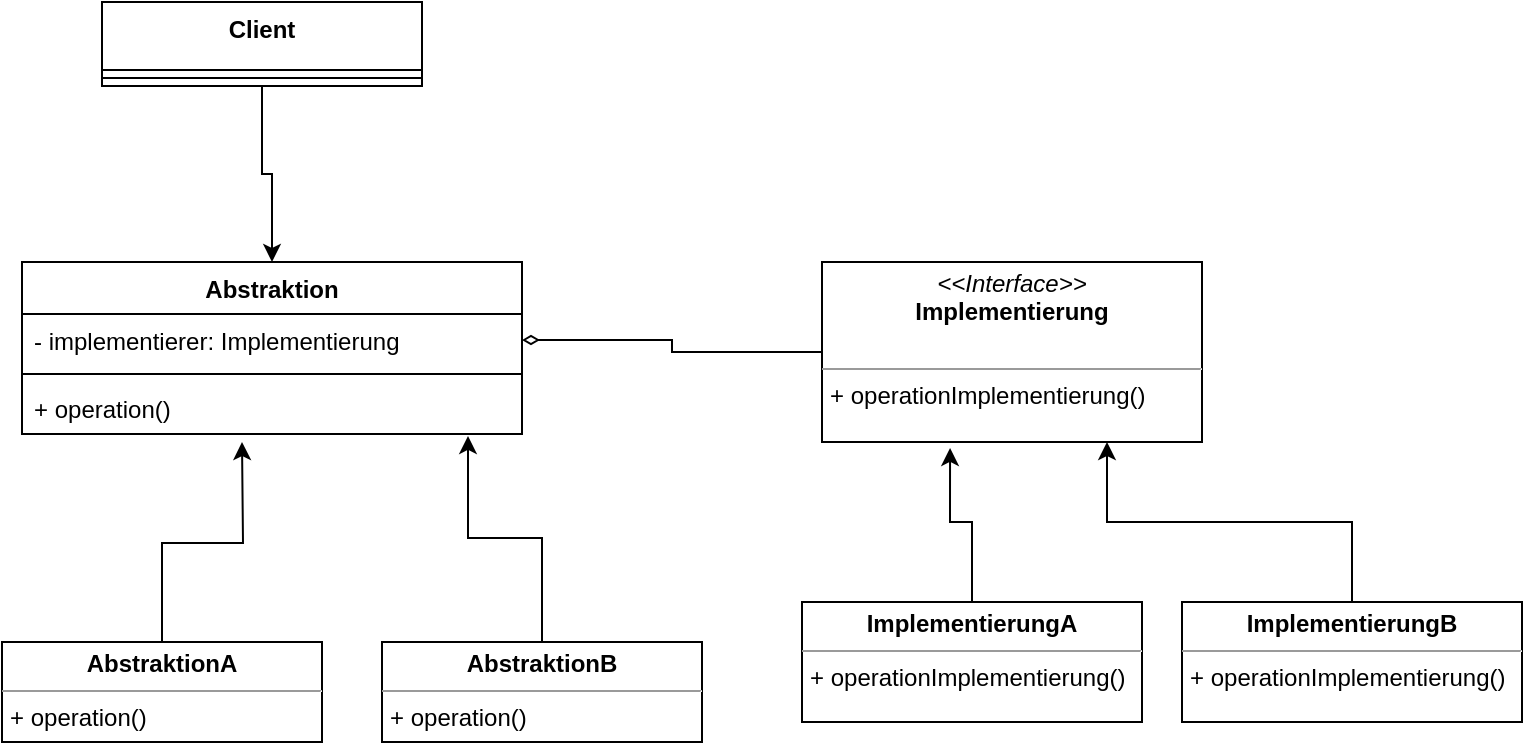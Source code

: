 <mxfile version="16.5.2" type="device"><diagram id="xZpm_nAEJ9UF78dLI35N" name="Page-1"><mxGraphModel dx="1422" dy="705" grid="1" gridSize="10" guides="1" tooltips="1" connect="1" arrows="1" fold="1" page="1" pageScale="1" pageWidth="827" pageHeight="1169" math="0" shadow="0"><root><mxCell id="0"/><mxCell id="1" parent="0"/><mxCell id="4m7YnvINR_e2VMtoq0R4-21" value="" style="edgeStyle=orthogonalEdgeStyle;rounded=0;orthogonalLoop=1;jettySize=auto;html=1;entryX=0.5;entryY=0;entryDx=0;entryDy=0;" parent="1" source="4m7YnvINR_e2VMtoq0R4-13" target="4m7YnvINR_e2VMtoq0R4-17" edge="1"><mxGeometry relative="1" as="geometry"/></mxCell><mxCell id="4m7YnvINR_e2VMtoq0R4-13" value="Client" style="swimlane;fontStyle=1;align=center;verticalAlign=top;childLayout=stackLayout;horizontal=1;startSize=34;horizontalStack=0;resizeParent=1;resizeParentMax=0;resizeLast=0;collapsible=1;marginBottom=0;" parent="1" vertex="1"><mxGeometry x="100" y="100" width="160" height="42" as="geometry"/></mxCell><mxCell id="4m7YnvINR_e2VMtoq0R4-15" value="" style="line;strokeWidth=1;fillColor=none;align=left;verticalAlign=middle;spacingTop=-1;spacingLeft=3;spacingRight=3;rotatable=0;labelPosition=right;points=[];portConstraint=eastwest;" parent="4m7YnvINR_e2VMtoq0R4-13" vertex="1"><mxGeometry y="34" width="160" height="8" as="geometry"/></mxCell><mxCell id="4m7YnvINR_e2VMtoq0R4-17" value="Abstraktion" style="swimlane;fontStyle=1;align=center;verticalAlign=top;childLayout=stackLayout;horizontal=1;startSize=26;horizontalStack=0;resizeParent=1;resizeParentMax=0;resizeLast=0;collapsible=1;marginBottom=0;" parent="1" vertex="1"><mxGeometry x="60" y="230" width="250" height="86" as="geometry"/></mxCell><mxCell id="4m7YnvINR_e2VMtoq0R4-18" value="- implementierer: Implementierung" style="text;strokeColor=none;fillColor=none;align=left;verticalAlign=top;spacingLeft=4;spacingRight=4;overflow=hidden;rotatable=0;points=[[0,0.5],[1,0.5]];portConstraint=eastwest;" parent="4m7YnvINR_e2VMtoq0R4-17" vertex="1"><mxGeometry y="26" width="250" height="26" as="geometry"/></mxCell><mxCell id="4m7YnvINR_e2VMtoq0R4-19" value="" style="line;strokeWidth=1;fillColor=none;align=left;verticalAlign=middle;spacingTop=-1;spacingLeft=3;spacingRight=3;rotatable=0;labelPosition=right;points=[];portConstraint=eastwest;" parent="4m7YnvINR_e2VMtoq0R4-17" vertex="1"><mxGeometry y="52" width="250" height="8" as="geometry"/></mxCell><mxCell id="4m7YnvINR_e2VMtoq0R4-20" value="+ operation()" style="text;strokeColor=none;fillColor=none;align=left;verticalAlign=top;spacingLeft=4;spacingRight=4;overflow=hidden;rotatable=0;points=[[0,0.5],[1,0.5]];portConstraint=eastwest;" parent="4m7YnvINR_e2VMtoq0R4-17" vertex="1"><mxGeometry y="60" width="250" height="26" as="geometry"/></mxCell><mxCell id="4m7YnvINR_e2VMtoq0R4-27" value="&lt;p style=&quot;margin: 0px ; margin-top: 4px ; text-align: center&quot;&gt;&lt;i&gt;&amp;lt;&amp;lt;Interface&amp;gt;&amp;gt;&lt;/i&gt;&lt;br&gt;&lt;b&gt;Implementierung&lt;/b&gt;&lt;/p&gt;&lt;p style=&quot;margin: 0px ; margin-left: 4px&quot;&gt;&lt;br&gt;&lt;/p&gt;&lt;hr size=&quot;1&quot;&gt;&lt;p style=&quot;margin: 0px ; margin-left: 4px&quot;&gt;+ operationImplementierung()&lt;br&gt;&lt;/p&gt;" style="verticalAlign=top;align=left;overflow=fill;fontSize=12;fontFamily=Helvetica;html=1;" parent="1" vertex="1"><mxGeometry x="460" y="230" width="190" height="90" as="geometry"/></mxCell><mxCell id="4m7YnvINR_e2VMtoq0R4-36" style="edgeStyle=orthogonalEdgeStyle;rounded=0;orthogonalLoop=1;jettySize=auto;html=1;startArrow=diamondThin;startFill=0;entryX=0;entryY=0.5;entryDx=0;entryDy=0;endArrow=none;endFill=0;" parent="1" source="4m7YnvINR_e2VMtoq0R4-18" target="4m7YnvINR_e2VMtoq0R4-27" edge="1"><mxGeometry relative="1" as="geometry"><mxPoint x="450" y="269" as="targetPoint"/></mxGeometry></mxCell><mxCell id="4m7YnvINR_e2VMtoq0R4-40" style="edgeStyle=orthogonalEdgeStyle;rounded=0;orthogonalLoop=1;jettySize=auto;html=1;startArrow=none;startFill=0;endArrow=classic;endFill=1;" parent="1" source="4m7YnvINR_e2VMtoq0R4-37" edge="1"><mxGeometry relative="1" as="geometry"><mxPoint x="170" y="320" as="targetPoint"/></mxGeometry></mxCell><mxCell id="4m7YnvINR_e2VMtoq0R4-37" value="&lt;p style=&quot;margin: 0px ; margin-top: 4px ; text-align: center&quot;&gt;&lt;b&gt;AbstraktionA&lt;/b&gt;&lt;/p&gt;&lt;hr size=&quot;1&quot;&gt;&lt;p style=&quot;margin: 0px ; margin-left: 4px&quot;&gt;+ operation()&lt;/p&gt;" style="verticalAlign=top;align=left;overflow=fill;fontSize=12;fontFamily=Helvetica;html=1;" parent="1" vertex="1"><mxGeometry x="50" y="420" width="160" height="50" as="geometry"/></mxCell><mxCell id="4m7YnvINR_e2VMtoq0R4-42" style="edgeStyle=orthogonalEdgeStyle;rounded=0;orthogonalLoop=1;jettySize=auto;html=1;entryX=0.892;entryY=1.038;entryDx=0;entryDy=0;entryPerimeter=0;startArrow=none;startFill=0;endArrow=classic;endFill=1;" parent="1" source="4m7YnvINR_e2VMtoq0R4-41" target="4m7YnvINR_e2VMtoq0R4-20" edge="1"><mxGeometry relative="1" as="geometry"/></mxCell><mxCell id="4m7YnvINR_e2VMtoq0R4-41" value="&lt;p style=&quot;margin: 0px ; margin-top: 4px ; text-align: center&quot;&gt;&lt;b&gt;AbstraktionB&lt;/b&gt;&lt;/p&gt;&lt;hr size=&quot;1&quot;&gt;&lt;p style=&quot;margin: 0px ; margin-left: 4px&quot;&gt;+ operation()&lt;/p&gt;" style="verticalAlign=top;align=left;overflow=fill;fontSize=12;fontFamily=Helvetica;html=1;" parent="1" vertex="1"><mxGeometry x="240" y="420" width="160" height="50" as="geometry"/></mxCell><mxCell id="4m7YnvINR_e2VMtoq0R4-44" style="edgeStyle=orthogonalEdgeStyle;rounded=0;orthogonalLoop=1;jettySize=auto;html=1;entryX=0.337;entryY=1.033;entryDx=0;entryDy=0;entryPerimeter=0;startArrow=none;startFill=0;endArrow=classic;endFill=1;" parent="1" source="4m7YnvINR_e2VMtoq0R4-43" target="4m7YnvINR_e2VMtoq0R4-27" edge="1"><mxGeometry relative="1" as="geometry"/></mxCell><mxCell id="4m7YnvINR_e2VMtoq0R4-43" value="&lt;p style=&quot;margin: 0px ; margin-top: 4px ; text-align: center&quot;&gt;&lt;b&gt;ImplementierungA&lt;/b&gt;&lt;/p&gt;&lt;hr size=&quot;1&quot;&gt;&lt;p style=&quot;margin: 0px ; margin-left: 4px&quot;&gt;+ operationImplementierung()&lt;br&gt;&lt;/p&gt;" style="verticalAlign=top;align=left;overflow=fill;fontSize=12;fontFamily=Helvetica;html=1;" parent="1" vertex="1"><mxGeometry x="450" y="400" width="170" height="60" as="geometry"/></mxCell><mxCell id="4m7YnvINR_e2VMtoq0R4-46" style="edgeStyle=orthogonalEdgeStyle;rounded=0;orthogonalLoop=1;jettySize=auto;html=1;entryX=0.75;entryY=1;entryDx=0;entryDy=0;startArrow=none;startFill=0;endArrow=classic;endFill=1;" parent="1" source="4m7YnvINR_e2VMtoq0R4-45" target="4m7YnvINR_e2VMtoq0R4-27" edge="1"><mxGeometry relative="1" as="geometry"/></mxCell><mxCell id="4m7YnvINR_e2VMtoq0R4-45" value="&lt;p style=&quot;margin: 0px ; margin-top: 4px ; text-align: center&quot;&gt;&lt;b&gt;ImplementierungB&lt;/b&gt;&lt;/p&gt;&lt;hr size=&quot;1&quot;&gt;&lt;p style=&quot;margin: 0px ; margin-left: 4px&quot;&gt;+ operationImplementierung()&lt;br&gt;&lt;/p&gt;" style="verticalAlign=top;align=left;overflow=fill;fontSize=12;fontFamily=Helvetica;html=1;" parent="1" vertex="1"><mxGeometry x="640" y="400" width="170" height="60" as="geometry"/></mxCell></root></mxGraphModel></diagram></mxfile>